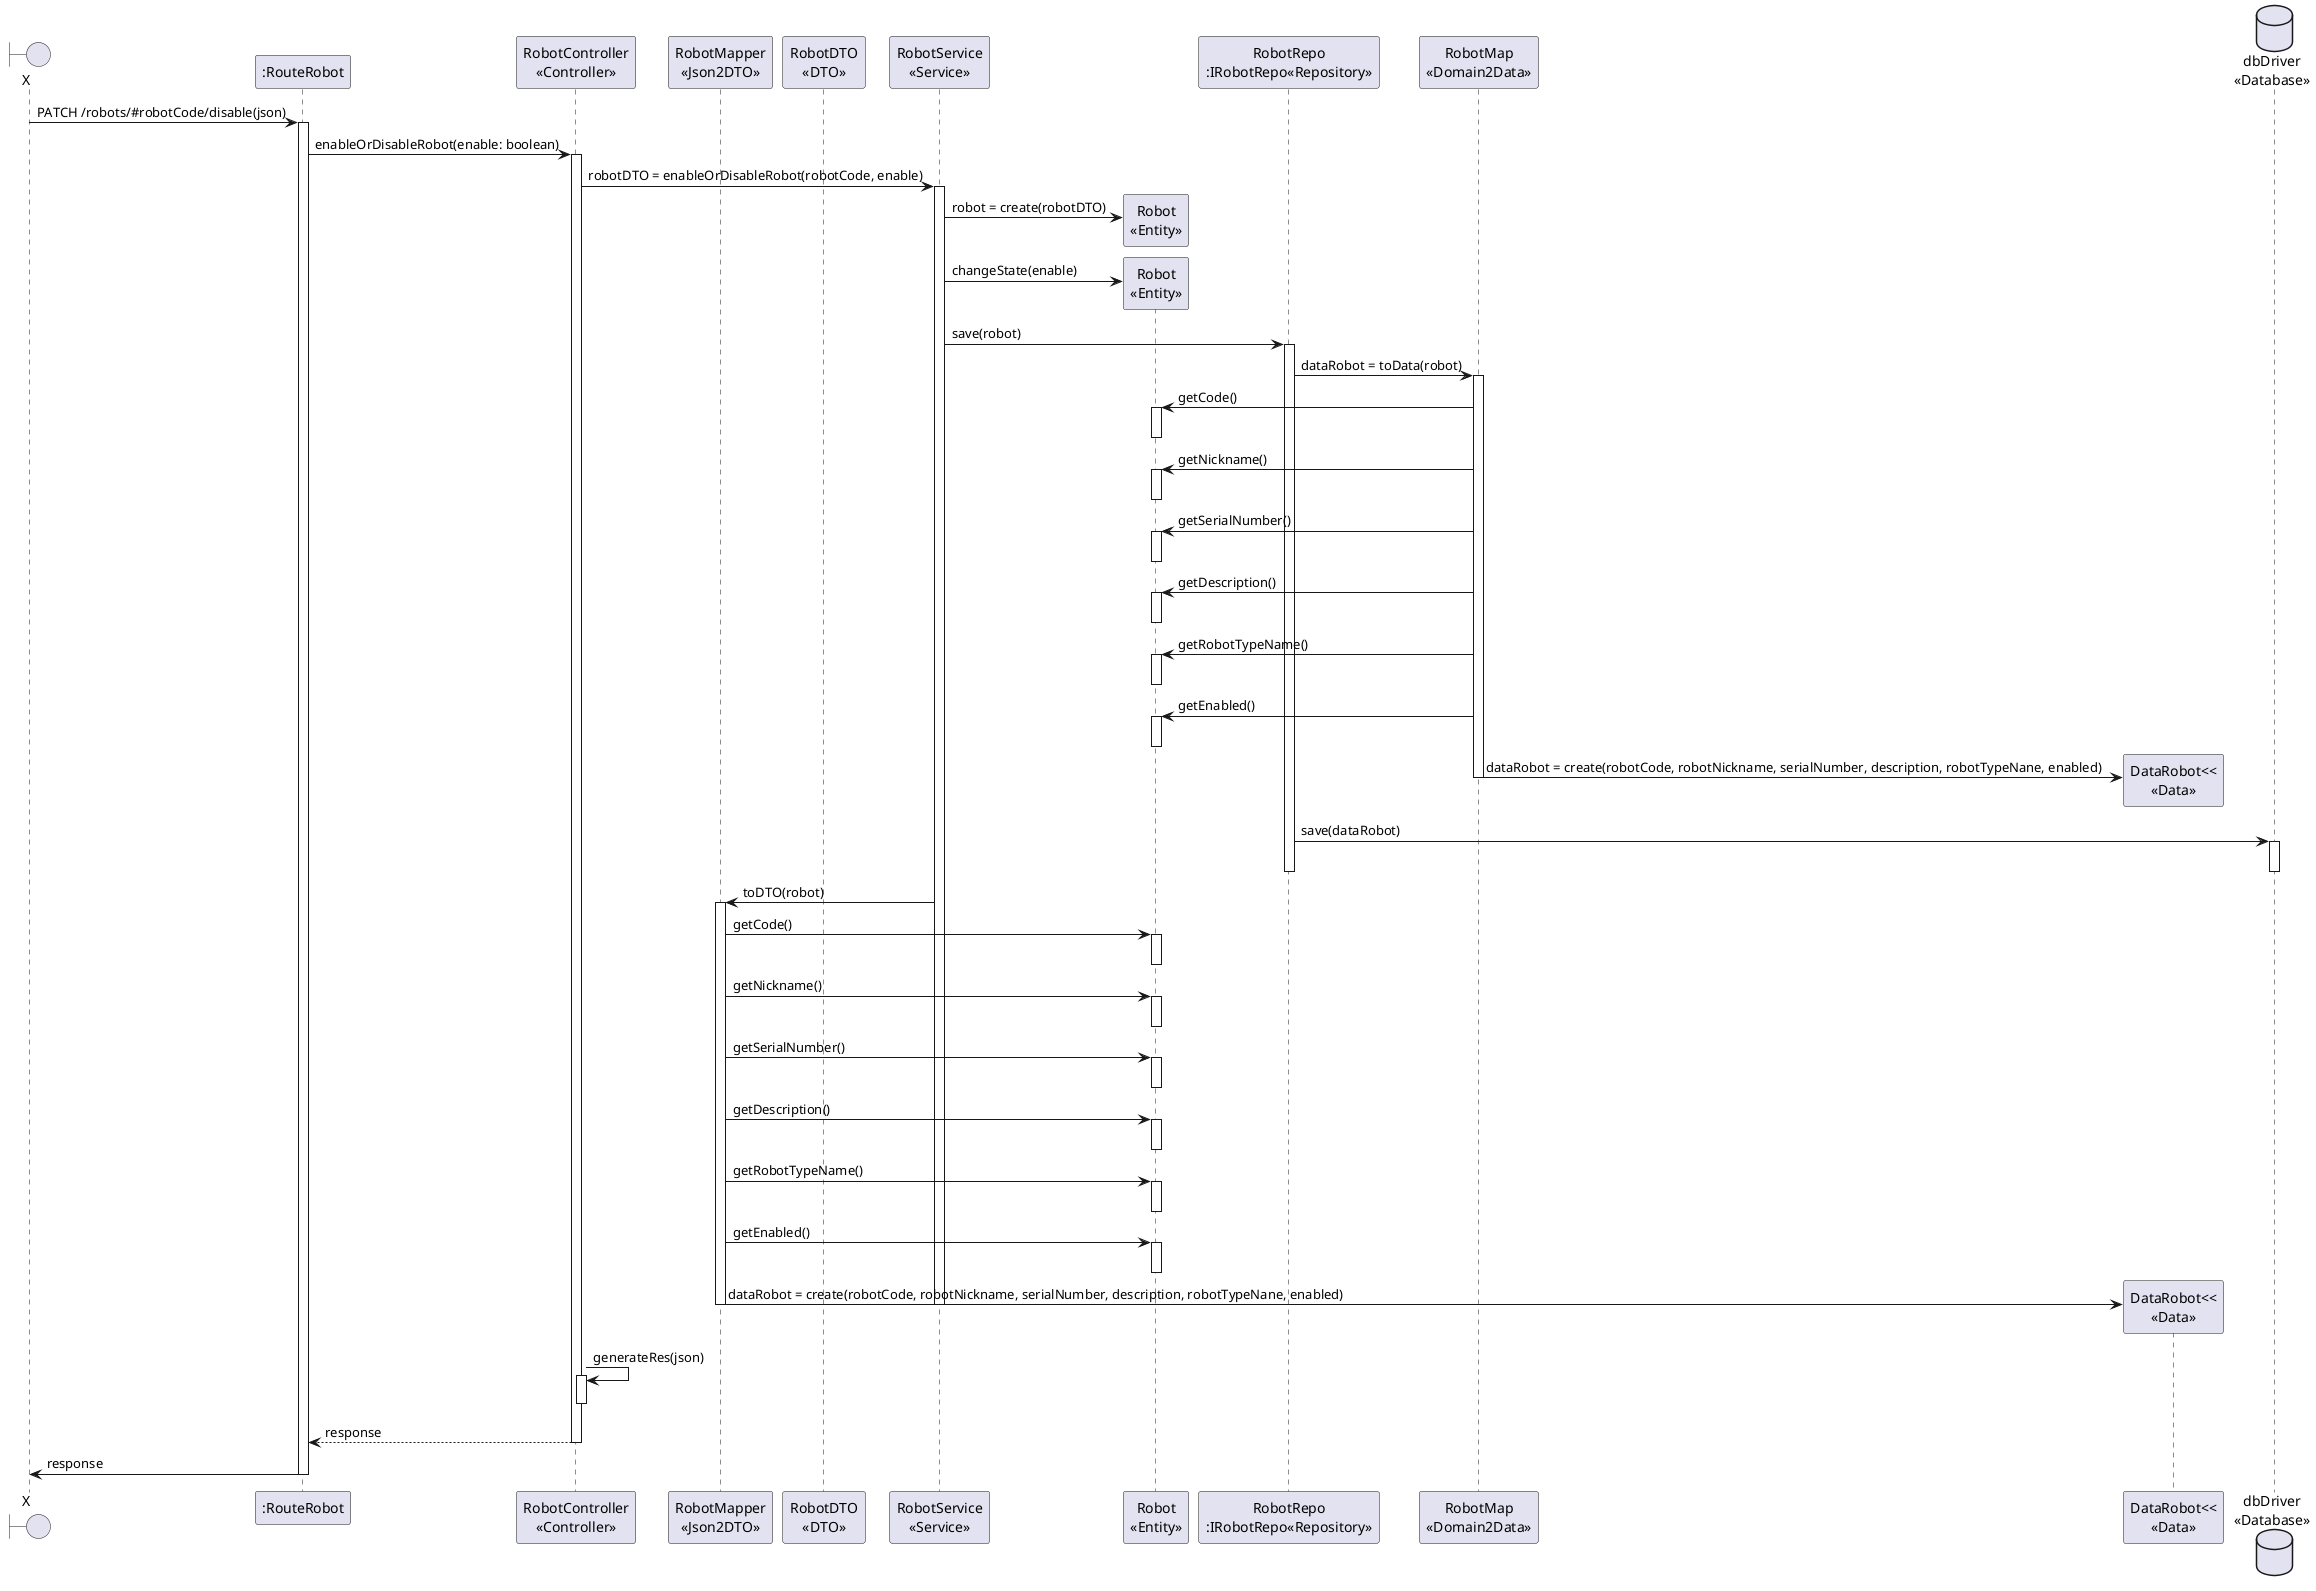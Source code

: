 @startuml

boundary X
participant ":RouteRobot" as ROUTE
participant "RobotController\n<<Controller>>" as CTRL
participant "RobotMapper\n<<Json2DTO>>" as MAPPER
participant "RobotDTO\n<<DTO>>" as DTO
participant "RobotService\n<<Service>>" as SRV
participant "Robot\n<<Entity>>" as ENTITY
participant "RobotRepo\n:IRobotRepo<<Repository>>" as REPO
participant "RobotMap\n<<Domain2Data>>" as MAPPER2
participant "DataRobot<<\n<<Data>>" as DATA
database "dbDriver\n<<Database>>" as DB

X -> ROUTE : PATCH /robots/#robotCode/disable(json)
activate ROUTE
ROUTE -> CTRL : enableOrDisableRobot(enable: boolean)
    activate CTRL
    CTRL -> SRV : robotDTO = enableOrDisableRobot(robotCode, enable)
        activate SRV
        SRV -> ENTITY** : robot = create(robotDTO)
        SRV -> ENTITY** : changeState(enable)
        SRV -> REPO : save(robot)
            activate REPO
            REPO -> MAPPER2 : dataRobot = toData(robot)
                activate MAPPER2
                MAPPER2 -> ENTITY : getCode()
                    activate ENTITY
                    deactivate ENTITY
                MAPPER2 -> ENTITY : getNickname()
                    activate ENTITY
                    deactivate ENTITY
                MAPPER2 -> ENTITY : getSerialNumber()
                    activate ENTITY
                    deactivate ENTITY
                MAPPER2 -> ENTITY : getDescription()
                    activate ENTITY
                    deactivate ENTITY
                MAPPER2 -> ENTITY : getRobotTypeName()
                    activate ENTITY
                    deactivate ENTITY
                MAPPER2 -> ENTITY : getEnabled()
                    activate ENTITY
                    deactivate ENTITY
                MAPPER2 -> DATA** : dataRobot = create(robotCode, robotNickname, serialNumber, description, robotTypeNane, enabled)
                deactivate MAPPER2
            REPO -> DB : save(dataRobot)
                activate DB
                deactivate DB
            deactivate REPO
        SRV -> MAPPER : toDTO(robot)
            activate MAPPER
                MAPPER -> ENTITY : getCode()
                    activate ENTITY
                    deactivate ENTITY
                MAPPER -> ENTITY : getNickname()
                    activate ENTITY
                    deactivate ENTITY
                MAPPER -> ENTITY : getSerialNumber()
                    activate ENTITY
                    deactivate ENTITY
                MAPPER -> ENTITY : getDescription()
                    activate ENTITY
                    deactivate ENTITY
                MAPPER -> ENTITY : getRobotTypeName()
                    activate ENTITY
                    deactivate ENTITY
                MAPPER -> ENTITY : getEnabled()
                    activate ENTITY
                    deactivate ENTITY
                MAPPER -> DATA** : dataRobot = create(robotCode, robotNickname, serialNumber, description, robotTypeNane, enabled)

            deactivate MAPPER
        deactivate SRV
    CTRL -> CTRL : generateRes(json)
        activate CTRL
        deactivate CTRL
    CTRL --> ROUTE : response
    deactivate CTRL
    ROUTE -> X : response
deactivate ROUTE

@enduml
